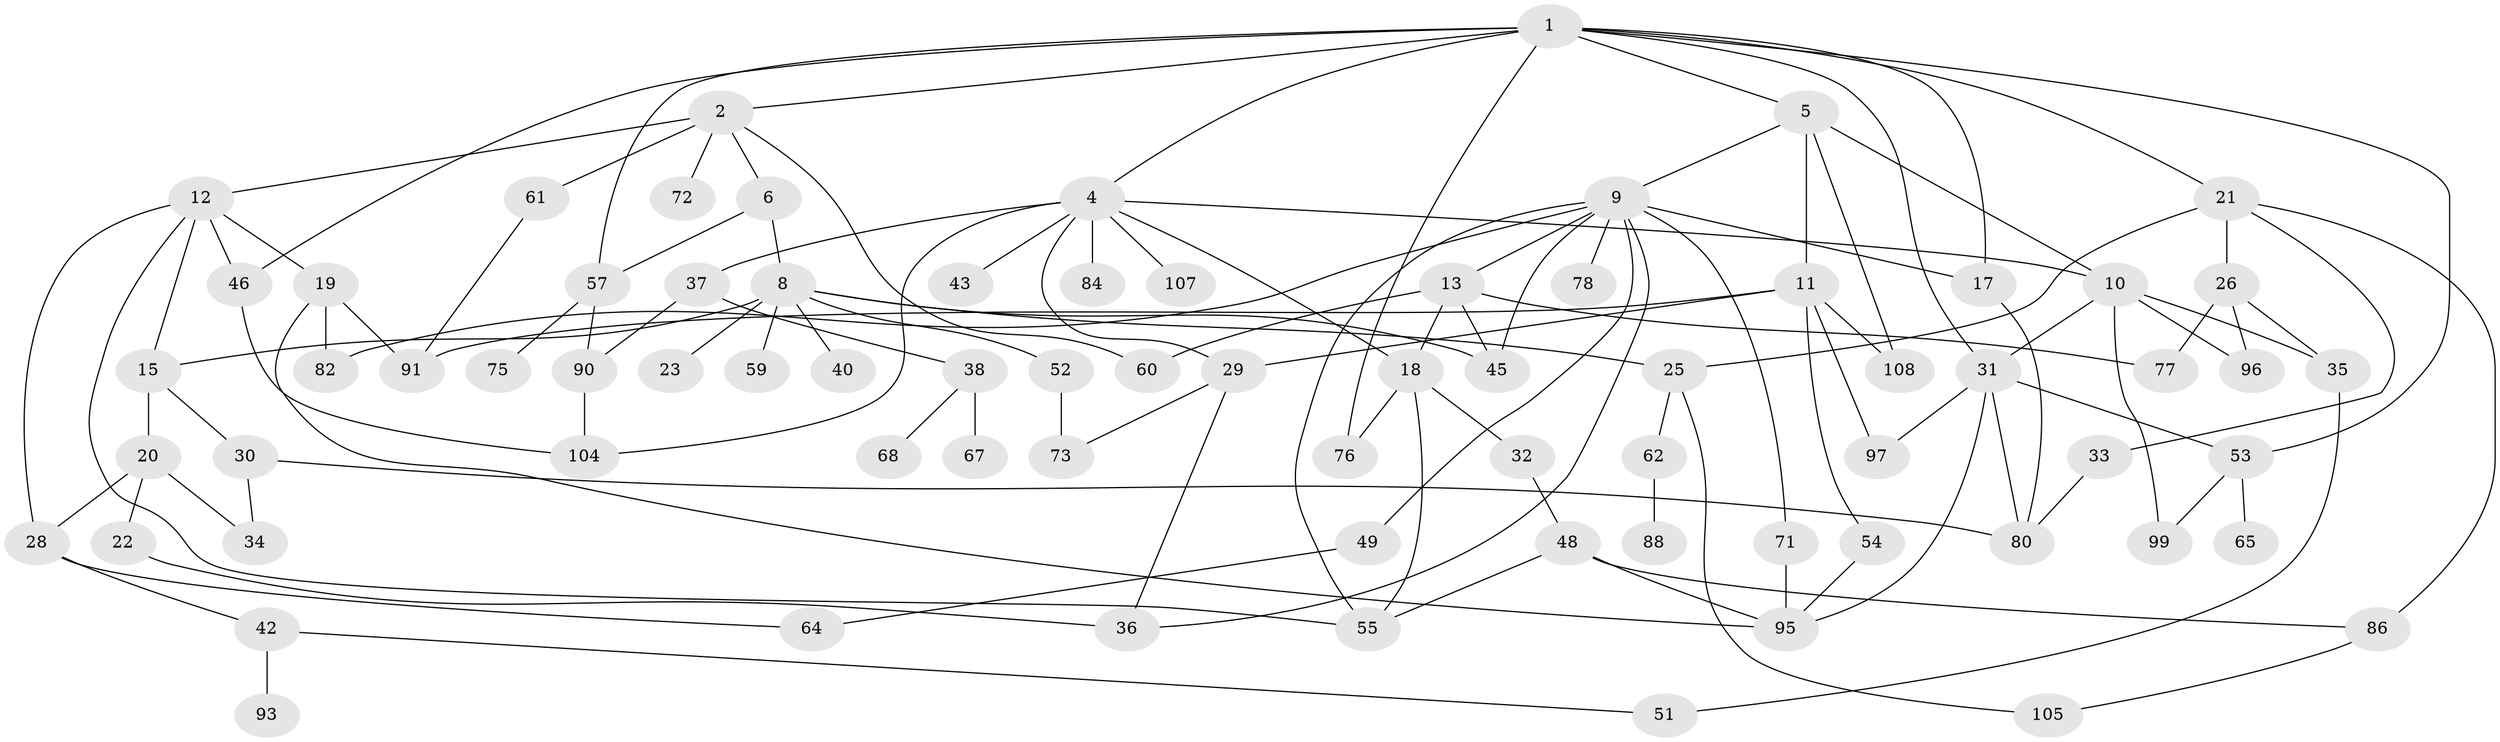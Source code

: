 // Generated by graph-tools (version 1.1) at 2025/51/02/27/25 19:51:37]
// undirected, 76 vertices, 120 edges
graph export_dot {
graph [start="1"]
  node [color=gray90,style=filled];
  1 [super="+3"];
  2 [super="+39"];
  4 [super="+7"];
  5;
  6;
  8 [super="+14"];
  9 [super="+16"];
  10 [super="+70"];
  11 [super="+47"];
  12;
  13 [super="+24"];
  15 [super="+103"];
  17 [super="+58"];
  18 [super="+50"];
  19;
  20 [super="+27"];
  21;
  22;
  23;
  25 [super="+87"];
  26 [super="+44"];
  28 [super="+56"];
  29 [super="+102"];
  30 [super="+81"];
  31 [super="+92"];
  32 [super="+85"];
  33 [super="+69"];
  34;
  35;
  36 [super="+41"];
  37;
  38 [super="+66"];
  40;
  42;
  43;
  45;
  46;
  48 [super="+94"];
  49 [super="+89"];
  51;
  52;
  53;
  54;
  55 [super="+74"];
  57 [super="+63"];
  59;
  60;
  61;
  62;
  64 [super="+79"];
  65;
  67;
  68;
  71;
  72;
  73;
  75;
  76 [super="+83"];
  77 [super="+98"];
  78;
  80;
  82;
  84 [super="+101"];
  86;
  88 [super="+106"];
  90;
  91;
  93;
  95 [super="+100"];
  96;
  97;
  99 [super="+109"];
  104;
  105;
  107;
  108;
  1 -- 2;
  1 -- 4;
  1 -- 5;
  1 -- 31;
  1 -- 46;
  1 -- 17;
  1 -- 53;
  1 -- 21;
  1 -- 57;
  1 -- 76;
  2 -- 6;
  2 -- 12;
  2 -- 72;
  2 -- 60;
  2 -- 61;
  4 -- 37;
  4 -- 84;
  4 -- 104;
  4 -- 107;
  4 -- 18;
  4 -- 43;
  4 -- 29;
  4 -- 10;
  5 -- 9;
  5 -- 10;
  5 -- 11;
  5 -- 108;
  6 -- 8;
  6 -- 57;
  8 -- 25;
  8 -- 52;
  8 -- 45;
  8 -- 15;
  8 -- 40;
  8 -- 59;
  8 -- 23;
  9 -- 13;
  9 -- 82;
  9 -- 55;
  9 -- 36;
  9 -- 49;
  9 -- 71;
  9 -- 45;
  9 -- 78;
  9 -- 17;
  10 -- 35;
  10 -- 96;
  10 -- 99;
  10 -- 31;
  11 -- 97;
  11 -- 54;
  11 -- 91;
  11 -- 108;
  11 -- 29;
  12 -- 15;
  12 -- 19;
  12 -- 28;
  12 -- 46;
  12 -- 55;
  13 -- 60;
  13 -- 45;
  13 -- 18;
  13 -- 77;
  15 -- 20;
  15 -- 30 [weight=2];
  17 -- 80;
  18 -- 32;
  18 -- 76;
  18 -- 55;
  19 -- 82;
  19 -- 95;
  19 -- 91;
  20 -- 22;
  20 -- 34;
  20 -- 28;
  21 -- 26;
  21 -- 33;
  21 -- 86;
  21 -- 25;
  22 -- 36;
  25 -- 62;
  25 -- 105;
  26 -- 96;
  26 -- 35;
  26 -- 77 [weight=2];
  28 -- 42;
  28 -- 64;
  29 -- 36;
  29 -- 73;
  30 -- 80;
  30 -- 34;
  31 -- 80;
  31 -- 97;
  31 -- 53;
  31 -- 95;
  32 -- 48;
  33 -- 80;
  35 -- 51;
  37 -- 38;
  37 -- 90;
  38 -- 67;
  38 -- 68;
  42 -- 93;
  42 -- 51;
  46 -- 104;
  48 -- 55;
  48 -- 86;
  48 -- 95;
  49 -- 64;
  52 -- 73;
  53 -- 65;
  53 -- 99;
  54 -- 95;
  57 -- 90;
  57 -- 75;
  61 -- 91;
  62 -- 88;
  71 -- 95;
  86 -- 105;
  90 -- 104;
}
